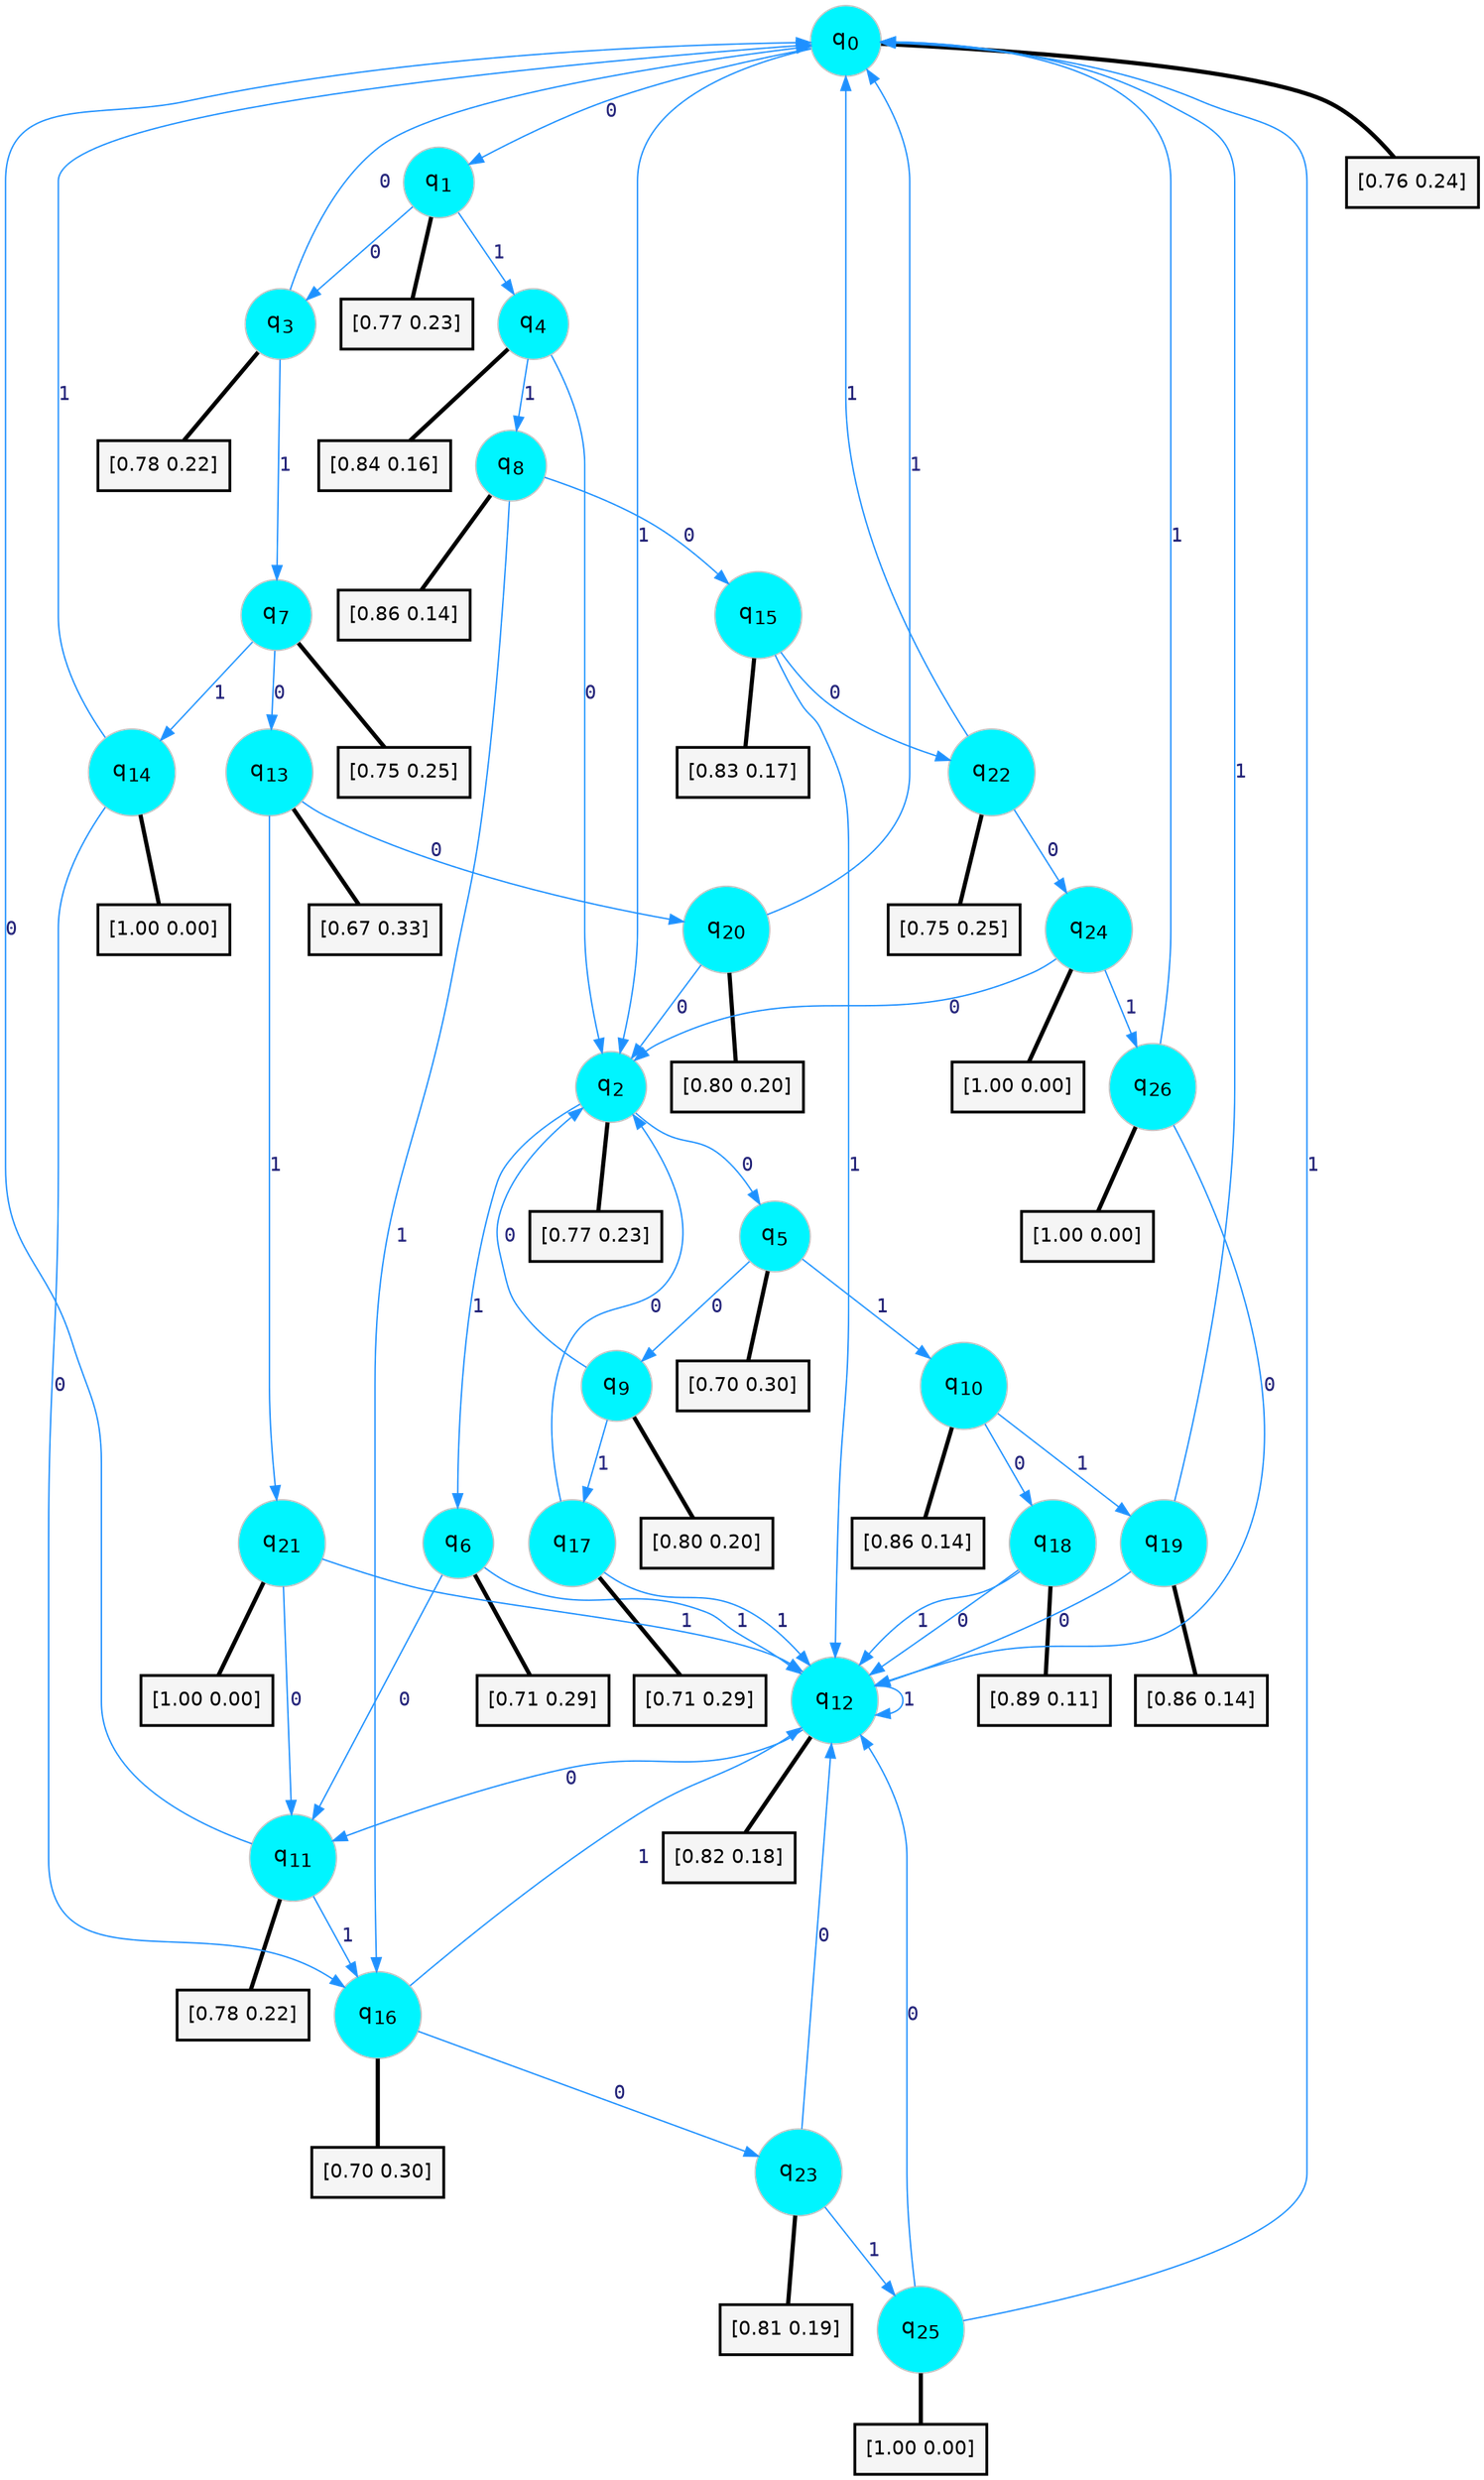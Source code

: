 digraph G {
graph [
bgcolor=transparent, dpi=300, rankdir=TD, size="40,25"];
node [
color=gray, fillcolor=turquoise1, fontcolor=black, fontname=Helvetica, fontsize=16, fontweight=bold, shape=circle, style=filled];
edge [
arrowsize=1, color=dodgerblue1, fontcolor=midnightblue, fontname=courier, fontweight=bold, penwidth=1, style=solid, weight=20];
0[label=<q<SUB>0</SUB>>];
1[label=<q<SUB>1</SUB>>];
2[label=<q<SUB>2</SUB>>];
3[label=<q<SUB>3</SUB>>];
4[label=<q<SUB>4</SUB>>];
5[label=<q<SUB>5</SUB>>];
6[label=<q<SUB>6</SUB>>];
7[label=<q<SUB>7</SUB>>];
8[label=<q<SUB>8</SUB>>];
9[label=<q<SUB>9</SUB>>];
10[label=<q<SUB>10</SUB>>];
11[label=<q<SUB>11</SUB>>];
12[label=<q<SUB>12</SUB>>];
13[label=<q<SUB>13</SUB>>];
14[label=<q<SUB>14</SUB>>];
15[label=<q<SUB>15</SUB>>];
16[label=<q<SUB>16</SUB>>];
17[label=<q<SUB>17</SUB>>];
18[label=<q<SUB>18</SUB>>];
19[label=<q<SUB>19</SUB>>];
20[label=<q<SUB>20</SUB>>];
21[label=<q<SUB>21</SUB>>];
22[label=<q<SUB>22</SUB>>];
23[label=<q<SUB>23</SUB>>];
24[label=<q<SUB>24</SUB>>];
25[label=<q<SUB>25</SUB>>];
26[label=<q<SUB>26</SUB>>];
27[label="[0.76 0.24]", shape=box,fontcolor=black, fontname=Helvetica, fontsize=14, penwidth=2, fillcolor=whitesmoke,color=black];
28[label="[0.77 0.23]", shape=box,fontcolor=black, fontname=Helvetica, fontsize=14, penwidth=2, fillcolor=whitesmoke,color=black];
29[label="[0.77 0.23]", shape=box,fontcolor=black, fontname=Helvetica, fontsize=14, penwidth=2, fillcolor=whitesmoke,color=black];
30[label="[0.78 0.22]", shape=box,fontcolor=black, fontname=Helvetica, fontsize=14, penwidth=2, fillcolor=whitesmoke,color=black];
31[label="[0.84 0.16]", shape=box,fontcolor=black, fontname=Helvetica, fontsize=14, penwidth=2, fillcolor=whitesmoke,color=black];
32[label="[0.70 0.30]", shape=box,fontcolor=black, fontname=Helvetica, fontsize=14, penwidth=2, fillcolor=whitesmoke,color=black];
33[label="[0.71 0.29]", shape=box,fontcolor=black, fontname=Helvetica, fontsize=14, penwidth=2, fillcolor=whitesmoke,color=black];
34[label="[0.75 0.25]", shape=box,fontcolor=black, fontname=Helvetica, fontsize=14, penwidth=2, fillcolor=whitesmoke,color=black];
35[label="[0.86 0.14]", shape=box,fontcolor=black, fontname=Helvetica, fontsize=14, penwidth=2, fillcolor=whitesmoke,color=black];
36[label="[0.80 0.20]", shape=box,fontcolor=black, fontname=Helvetica, fontsize=14, penwidth=2, fillcolor=whitesmoke,color=black];
37[label="[0.86 0.14]", shape=box,fontcolor=black, fontname=Helvetica, fontsize=14, penwidth=2, fillcolor=whitesmoke,color=black];
38[label="[0.78 0.22]", shape=box,fontcolor=black, fontname=Helvetica, fontsize=14, penwidth=2, fillcolor=whitesmoke,color=black];
39[label="[0.82 0.18]", shape=box,fontcolor=black, fontname=Helvetica, fontsize=14, penwidth=2, fillcolor=whitesmoke,color=black];
40[label="[0.67 0.33]", shape=box,fontcolor=black, fontname=Helvetica, fontsize=14, penwidth=2, fillcolor=whitesmoke,color=black];
41[label="[1.00 0.00]", shape=box,fontcolor=black, fontname=Helvetica, fontsize=14, penwidth=2, fillcolor=whitesmoke,color=black];
42[label="[0.83 0.17]", shape=box,fontcolor=black, fontname=Helvetica, fontsize=14, penwidth=2, fillcolor=whitesmoke,color=black];
43[label="[0.70 0.30]", shape=box,fontcolor=black, fontname=Helvetica, fontsize=14, penwidth=2, fillcolor=whitesmoke,color=black];
44[label="[0.71 0.29]", shape=box,fontcolor=black, fontname=Helvetica, fontsize=14, penwidth=2, fillcolor=whitesmoke,color=black];
45[label="[0.89 0.11]", shape=box,fontcolor=black, fontname=Helvetica, fontsize=14, penwidth=2, fillcolor=whitesmoke,color=black];
46[label="[0.86 0.14]", shape=box,fontcolor=black, fontname=Helvetica, fontsize=14, penwidth=2, fillcolor=whitesmoke,color=black];
47[label="[0.80 0.20]", shape=box,fontcolor=black, fontname=Helvetica, fontsize=14, penwidth=2, fillcolor=whitesmoke,color=black];
48[label="[1.00 0.00]", shape=box,fontcolor=black, fontname=Helvetica, fontsize=14, penwidth=2, fillcolor=whitesmoke,color=black];
49[label="[0.75 0.25]", shape=box,fontcolor=black, fontname=Helvetica, fontsize=14, penwidth=2, fillcolor=whitesmoke,color=black];
50[label="[0.81 0.19]", shape=box,fontcolor=black, fontname=Helvetica, fontsize=14, penwidth=2, fillcolor=whitesmoke,color=black];
51[label="[1.00 0.00]", shape=box,fontcolor=black, fontname=Helvetica, fontsize=14, penwidth=2, fillcolor=whitesmoke,color=black];
52[label="[1.00 0.00]", shape=box,fontcolor=black, fontname=Helvetica, fontsize=14, penwidth=2, fillcolor=whitesmoke,color=black];
53[label="[1.00 0.00]", shape=box,fontcolor=black, fontname=Helvetica, fontsize=14, penwidth=2, fillcolor=whitesmoke,color=black];
0->1 [label=0];
0->2 [label=1];
0->27 [arrowhead=none, penwidth=3,color=black];
1->3 [label=0];
1->4 [label=1];
1->28 [arrowhead=none, penwidth=3,color=black];
2->5 [label=0];
2->6 [label=1];
2->29 [arrowhead=none, penwidth=3,color=black];
3->0 [label=0];
3->7 [label=1];
3->30 [arrowhead=none, penwidth=3,color=black];
4->2 [label=0];
4->8 [label=1];
4->31 [arrowhead=none, penwidth=3,color=black];
5->9 [label=0];
5->10 [label=1];
5->32 [arrowhead=none, penwidth=3,color=black];
6->11 [label=0];
6->12 [label=1];
6->33 [arrowhead=none, penwidth=3,color=black];
7->13 [label=0];
7->14 [label=1];
7->34 [arrowhead=none, penwidth=3,color=black];
8->15 [label=0];
8->16 [label=1];
8->35 [arrowhead=none, penwidth=3,color=black];
9->2 [label=0];
9->17 [label=1];
9->36 [arrowhead=none, penwidth=3,color=black];
10->18 [label=0];
10->19 [label=1];
10->37 [arrowhead=none, penwidth=3,color=black];
11->0 [label=0];
11->16 [label=1];
11->38 [arrowhead=none, penwidth=3,color=black];
12->11 [label=0];
12->12 [label=1];
12->39 [arrowhead=none, penwidth=3,color=black];
13->20 [label=0];
13->21 [label=1];
13->40 [arrowhead=none, penwidth=3,color=black];
14->16 [label=0];
14->0 [label=1];
14->41 [arrowhead=none, penwidth=3,color=black];
15->22 [label=0];
15->12 [label=1];
15->42 [arrowhead=none, penwidth=3,color=black];
16->23 [label=0];
16->12 [label=1];
16->43 [arrowhead=none, penwidth=3,color=black];
17->2 [label=0];
17->12 [label=1];
17->44 [arrowhead=none, penwidth=3,color=black];
18->12 [label=0];
18->12 [label=1];
18->45 [arrowhead=none, penwidth=3,color=black];
19->12 [label=0];
19->0 [label=1];
19->46 [arrowhead=none, penwidth=3,color=black];
20->2 [label=0];
20->0 [label=1];
20->47 [arrowhead=none, penwidth=3,color=black];
21->11 [label=0];
21->12 [label=1];
21->48 [arrowhead=none, penwidth=3,color=black];
22->24 [label=0];
22->0 [label=1];
22->49 [arrowhead=none, penwidth=3,color=black];
23->12 [label=0];
23->25 [label=1];
23->50 [arrowhead=none, penwidth=3,color=black];
24->2 [label=0];
24->26 [label=1];
24->51 [arrowhead=none, penwidth=3,color=black];
25->12 [label=0];
25->0 [label=1];
25->52 [arrowhead=none, penwidth=3,color=black];
26->12 [label=0];
26->0 [label=1];
26->53 [arrowhead=none, penwidth=3,color=black];
}
